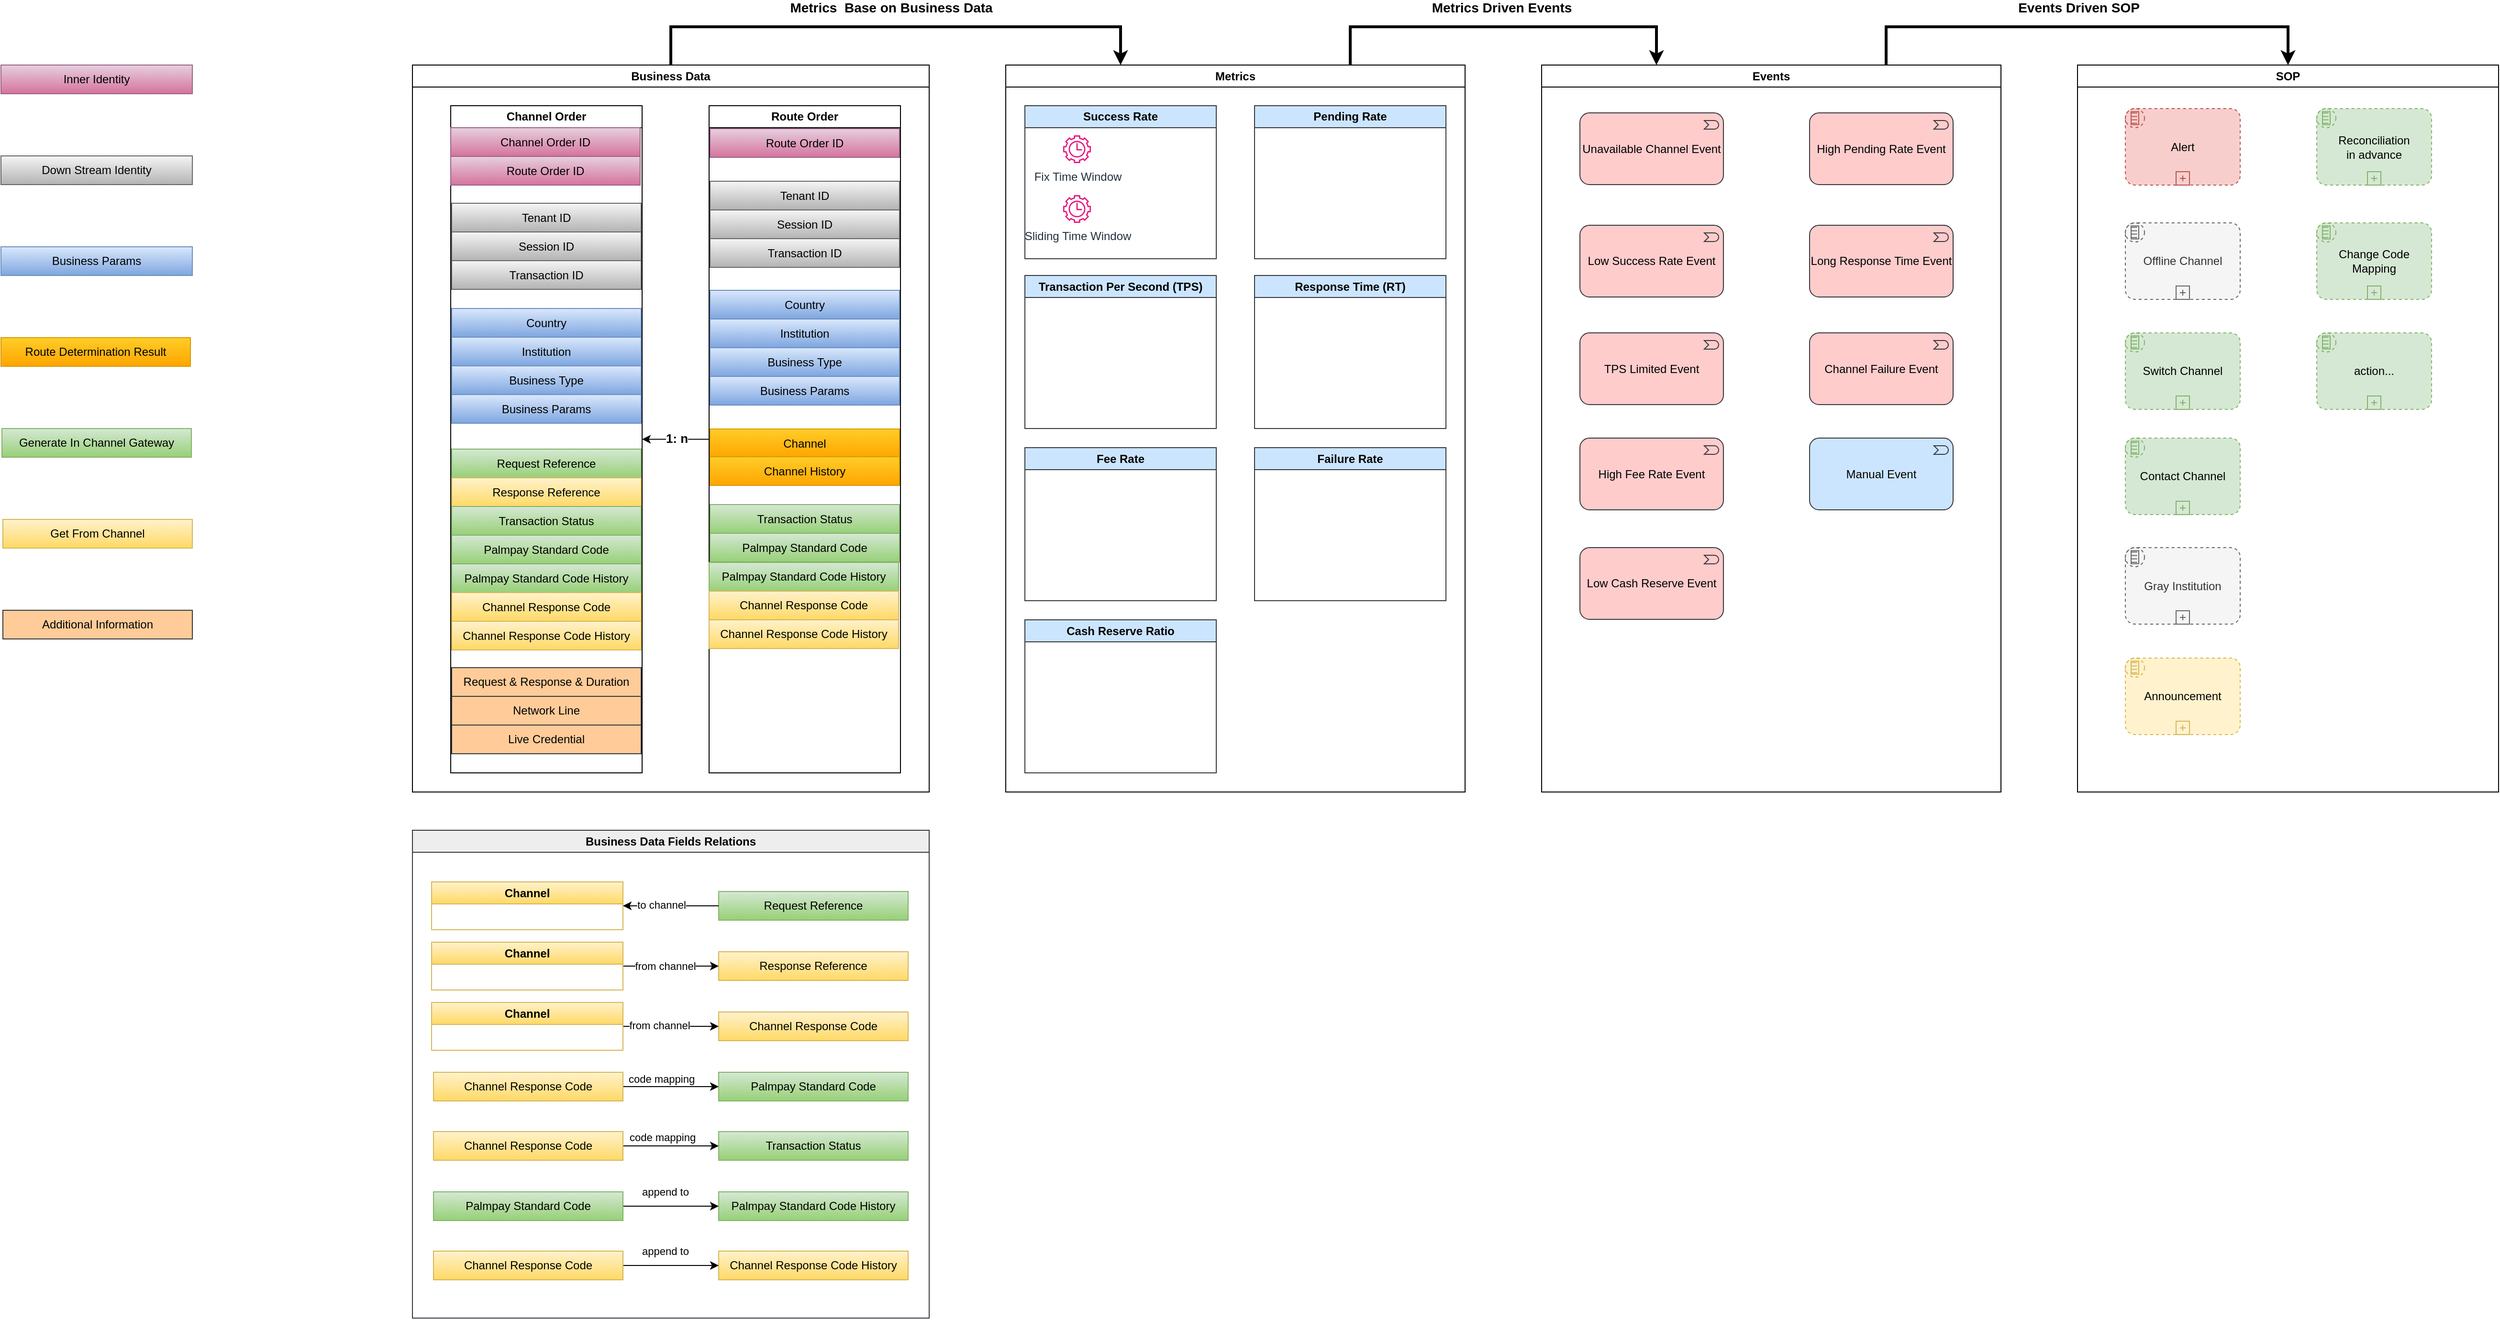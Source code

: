 <mxfile version="22.1.7" type="github">
  <diagram name="Page-1" id="mMLUF2c-9hiYjJC7ud2A">
    <mxGraphModel dx="3447" dy="988" grid="1" gridSize="10" guides="1" tooltips="1" connect="1" arrows="1" fold="1" page="1" pageScale="1" pageWidth="827" pageHeight="1169" math="0" shadow="0">
      <root>
        <mxCell id="0" />
        <mxCell id="1" parent="0" />
        <mxCell id="2wrgwD4EROoARU3xgVhD-43" value="Down Stream Identity" style="rounded=0;whiteSpace=wrap;html=1;fillColor=#f5f5f5;gradientColor=#b3b3b3;strokeColor=#666666;" vertex="1" parent="1">
          <mxGeometry x="-1010" y="175" width="200" height="30" as="geometry" />
        </mxCell>
        <mxCell id="2wrgwD4EROoARU3xgVhD-44" value="Inner Identity" style="rounded=0;whiteSpace=wrap;html=1;fillColor=#e6d0de;gradientColor=#d5739d;strokeColor=#996185;" vertex="1" parent="1">
          <mxGeometry x="-1010" y="80" width="200" height="30" as="geometry" />
        </mxCell>
        <mxCell id="2wrgwD4EROoARU3xgVhD-45" value="Business Params" style="rounded=0;whiteSpace=wrap;html=1;fillColor=#dae8fc;gradientColor=#7ea6e0;strokeColor=#6c8ebf;" vertex="1" parent="1">
          <mxGeometry x="-1010" y="270" width="200" height="30" as="geometry" />
        </mxCell>
        <mxCell id="2wrgwD4EROoARU3xgVhD-93" style="edgeStyle=orthogonalEdgeStyle;rounded=0;orthogonalLoop=1;jettySize=auto;html=1;entryX=0.25;entryY=0;entryDx=0;entryDy=0;exitX=0.5;exitY=0;exitDx=0;exitDy=0;strokeWidth=3;" edge="1" parent="1" source="2wrgwD4EROoARU3xgVhD-46" target="2wrgwD4EROoARU3xgVhD-91">
          <mxGeometry relative="1" as="geometry">
            <Array as="points">
              <mxPoint x="-310" y="40" />
              <mxPoint x="160" y="40" />
            </Array>
          </mxGeometry>
        </mxCell>
        <mxCell id="2wrgwD4EROoARU3xgVhD-95" value="Metrics&amp;nbsp; Base on Business Data" style="edgeLabel;html=1;align=center;verticalAlign=middle;resizable=0;points=[];fontStyle=1;fontSize=14;" vertex="1" connectable="0" parent="2wrgwD4EROoARU3xgVhD-93">
          <mxGeometry x="-0.052" y="3" relative="1" as="geometry">
            <mxPoint x="9" y="-17" as="offset" />
          </mxGeometry>
        </mxCell>
        <mxCell id="2wrgwD4EROoARU3xgVhD-46" value="Business Data" style="swimlane;whiteSpace=wrap;html=1;" vertex="1" parent="1">
          <mxGeometry x="-580" y="80" width="540" height="760" as="geometry" />
        </mxCell>
        <mxCell id="2wrgwD4EROoARU3xgVhD-4" value="Route Order" style="swimlane;whiteSpace=wrap;html=1;" vertex="1" parent="2wrgwD4EROoARU3xgVhD-46">
          <mxGeometry x="310" y="42.5" width="200" height="697.5" as="geometry" />
        </mxCell>
        <mxCell id="2wrgwD4EROoARU3xgVhD-20" value="Palmpay Standard Code History" style="rounded=0;whiteSpace=wrap;html=1;fillColor=#d5e8d4;gradientColor=#97d077;strokeColor=#82b366;" vertex="1" parent="2wrgwD4EROoARU3xgVhD-4">
          <mxGeometry y="477.5" width="198" height="30" as="geometry" />
        </mxCell>
        <mxCell id="2wrgwD4EROoARU3xgVhD-17" value="Channel Response Code" style="rounded=0;whiteSpace=wrap;html=1;fillColor=#fff2cc;gradientColor=#ffd966;strokeColor=#d6b656;" vertex="1" parent="2wrgwD4EROoARU3xgVhD-4">
          <mxGeometry y="507.5" width="198" height="30" as="geometry" />
        </mxCell>
        <mxCell id="2wrgwD4EROoARU3xgVhD-21" value="Channel Response Code History" style="rounded=0;whiteSpace=wrap;html=1;fillColor=#fff2cc;gradientColor=#ffd966;strokeColor=#d6b656;" vertex="1" parent="2wrgwD4EROoARU3xgVhD-4">
          <mxGeometry y="537.5" width="198" height="30" as="geometry" />
        </mxCell>
        <mxCell id="2wrgwD4EROoARU3xgVhD-37" value="Route Order ID" style="rounded=0;whiteSpace=wrap;html=1;fillColor=#e6d0de;gradientColor=#d5739d;strokeColor=#996185;" vertex="1" parent="2wrgwD4EROoARU3xgVhD-4">
          <mxGeometry x="1" y="24" width="198" height="30" as="geometry" />
        </mxCell>
        <mxCell id="2wrgwD4EROoARU3xgVhD-8" value="Tenant ID" style="rounded=0;whiteSpace=wrap;html=1;fillColor=#f5f5f5;gradientColor=#b3b3b3;strokeColor=#666666;" vertex="1" parent="2wrgwD4EROoARU3xgVhD-4">
          <mxGeometry x="1" y="79" width="198" height="30" as="geometry" />
        </mxCell>
        <mxCell id="2wrgwD4EROoARU3xgVhD-9" value="Session ID" style="rounded=0;whiteSpace=wrap;html=1;fillColor=#f5f5f5;gradientColor=#b3b3b3;strokeColor=#666666;" vertex="1" parent="2wrgwD4EROoARU3xgVhD-4">
          <mxGeometry x="1" y="109" width="198" height="30" as="geometry" />
        </mxCell>
        <mxCell id="2wrgwD4EROoARU3xgVhD-12" value="Transaction ID" style="rounded=0;whiteSpace=wrap;html=1;fillColor=#f5f5f5;gradientColor=#b3b3b3;strokeColor=#666666;" vertex="1" parent="2wrgwD4EROoARU3xgVhD-4">
          <mxGeometry x="1" y="139" width="198" height="30" as="geometry" />
        </mxCell>
        <mxCell id="2wrgwD4EROoARU3xgVhD-10" value="Country" style="rounded=0;whiteSpace=wrap;html=1;fillColor=#dae8fc;gradientColor=#7ea6e0;strokeColor=#6c8ebf;" vertex="1" parent="2wrgwD4EROoARU3xgVhD-4">
          <mxGeometry x="1" y="193" width="198" height="30" as="geometry" />
        </mxCell>
        <mxCell id="2wrgwD4EROoARU3xgVhD-11" value="Institution" style="rounded=0;whiteSpace=wrap;html=1;fillColor=#dae8fc;gradientColor=#7ea6e0;strokeColor=#6c8ebf;" vertex="1" parent="2wrgwD4EROoARU3xgVhD-4">
          <mxGeometry x="1" y="223" width="198" height="30" as="geometry" />
        </mxCell>
        <mxCell id="2wrgwD4EROoARU3xgVhD-13" value="Business Type" style="rounded=0;whiteSpace=wrap;html=1;fillColor=#dae8fc;gradientColor=#7ea6e0;strokeColor=#6c8ebf;" vertex="1" parent="2wrgwD4EROoARU3xgVhD-4">
          <mxGeometry x="1" y="253" width="198" height="30" as="geometry" />
        </mxCell>
        <mxCell id="2wrgwD4EROoARU3xgVhD-28" value="Business Params" style="rounded=0;whiteSpace=wrap;html=1;fillColor=#dae8fc;gradientColor=#7ea6e0;strokeColor=#6c8ebf;" vertex="1" parent="2wrgwD4EROoARU3xgVhD-4">
          <mxGeometry x="1" y="283" width="198" height="30" as="geometry" />
        </mxCell>
        <mxCell id="2wrgwD4EROoARU3xgVhD-14" value="Channel" style="rounded=0;whiteSpace=wrap;html=1;fillColor=#ffcd28;gradientColor=#ffa500;strokeColor=#d79b00;" vertex="1" parent="2wrgwD4EROoARU3xgVhD-4">
          <mxGeometry x="1" y="338" width="198" height="30" as="geometry" />
        </mxCell>
        <mxCell id="2wrgwD4EROoARU3xgVhD-18" value="Channel History" style="rounded=0;whiteSpace=wrap;html=1;fillColor=#ffcd28;gradientColor=#ffa500;strokeColor=#d79b00;" vertex="1" parent="2wrgwD4EROoARU3xgVhD-4">
          <mxGeometry x="1" y="367" width="198" height="30" as="geometry" />
        </mxCell>
        <mxCell id="2wrgwD4EROoARU3xgVhD-15" value="Transaction Status" style="rounded=0;whiteSpace=wrap;html=1;fillColor=#d5e8d4;gradientColor=#97d077;strokeColor=#82b366;" vertex="1" parent="2wrgwD4EROoARU3xgVhD-4">
          <mxGeometry x="1" y="417" width="198" height="30" as="geometry" />
        </mxCell>
        <mxCell id="2wrgwD4EROoARU3xgVhD-16" value="Palmpay Standard Code" style="rounded=0;whiteSpace=wrap;html=1;fillColor=#d5e8d4;gradientColor=#97d077;strokeColor=#82b366;" vertex="1" parent="2wrgwD4EROoARU3xgVhD-4">
          <mxGeometry x="1" y="447" width="198" height="30" as="geometry" />
        </mxCell>
        <mxCell id="2wrgwD4EROoARU3xgVhD-5" value="Channel Order" style="swimlane;whiteSpace=wrap;html=1;" vertex="1" parent="2wrgwD4EROoARU3xgVhD-46">
          <mxGeometry x="40" y="42.5" width="200" height="697.5" as="geometry" />
        </mxCell>
        <mxCell id="2wrgwD4EROoARU3xgVhD-38" value="Channel Order ID" style="rounded=0;whiteSpace=wrap;html=1;fillColor=#e6d0de;gradientColor=#d5739d;strokeColor=#996185;" vertex="1" parent="2wrgwD4EROoARU3xgVhD-5">
          <mxGeometry y="23" width="198" height="30" as="geometry" />
        </mxCell>
        <mxCell id="2wrgwD4EROoARU3xgVhD-40" value="Route Order ID" style="rounded=0;whiteSpace=wrap;html=1;fillColor=#e6d0de;gradientColor=#d5739d;strokeColor=#996185;" vertex="1" parent="2wrgwD4EROoARU3xgVhD-5">
          <mxGeometry y="53" width="198" height="30" as="geometry" />
        </mxCell>
        <mxCell id="2wrgwD4EROoARU3xgVhD-22" value="Tenant ID" style="rounded=0;whiteSpace=wrap;html=1;fillColor=#f5f5f5;gradientColor=#b3b3b3;strokeColor=#666666;" vertex="1" parent="2wrgwD4EROoARU3xgVhD-5">
          <mxGeometry x="1" y="102" width="198" height="30" as="geometry" />
        </mxCell>
        <mxCell id="2wrgwD4EROoARU3xgVhD-23" value="Session ID" style="rounded=0;whiteSpace=wrap;html=1;fillColor=#f5f5f5;gradientColor=#b3b3b3;strokeColor=#666666;" vertex="1" parent="2wrgwD4EROoARU3xgVhD-5">
          <mxGeometry x="1" y="132" width="198" height="30" as="geometry" />
        </mxCell>
        <mxCell id="2wrgwD4EROoARU3xgVhD-26" value="Transaction ID" style="rounded=0;whiteSpace=wrap;html=1;fillColor=#f5f5f5;gradientColor=#b3b3b3;strokeColor=#666666;" vertex="1" parent="2wrgwD4EROoARU3xgVhD-5">
          <mxGeometry x="1" y="162" width="198" height="30" as="geometry" />
        </mxCell>
        <mxCell id="2wrgwD4EROoARU3xgVhD-24" value="Country" style="rounded=0;whiteSpace=wrap;html=1;fillColor=#dae8fc;gradientColor=#7ea6e0;strokeColor=#6c8ebf;" vertex="1" parent="2wrgwD4EROoARU3xgVhD-5">
          <mxGeometry x="1" y="212" width="198" height="30" as="geometry" />
        </mxCell>
        <mxCell id="2wrgwD4EROoARU3xgVhD-25" value="Institution" style="rounded=0;whiteSpace=wrap;html=1;fillColor=#dae8fc;gradientColor=#7ea6e0;strokeColor=#6c8ebf;" vertex="1" parent="2wrgwD4EROoARU3xgVhD-5">
          <mxGeometry x="1" y="242" width="198" height="30" as="geometry" />
        </mxCell>
        <mxCell id="2wrgwD4EROoARU3xgVhD-27" value="Business Type" style="rounded=0;whiteSpace=wrap;html=1;fillColor=#dae8fc;gradientColor=#7ea6e0;strokeColor=#6c8ebf;" vertex="1" parent="2wrgwD4EROoARU3xgVhD-5">
          <mxGeometry x="1" y="272" width="198" height="30" as="geometry" />
        </mxCell>
        <mxCell id="2wrgwD4EROoARU3xgVhD-36" value="Business Params" style="rounded=0;whiteSpace=wrap;html=1;fillColor=#dae8fc;gradientColor=#7ea6e0;strokeColor=#6c8ebf;" vertex="1" parent="2wrgwD4EROoARU3xgVhD-5">
          <mxGeometry x="1" y="302" width="198" height="30" as="geometry" />
        </mxCell>
        <mxCell id="2wrgwD4EROoARU3xgVhD-41" value="Request Reference" style="rounded=0;whiteSpace=wrap;html=1;fillColor=#d5e8d4;gradientColor=#97d077;strokeColor=#82b366;" vertex="1" parent="2wrgwD4EROoARU3xgVhD-5">
          <mxGeometry x="1" y="359" width="198" height="30" as="geometry" />
        </mxCell>
        <mxCell id="2wrgwD4EROoARU3xgVhD-42" value="Response Reference" style="rounded=0;whiteSpace=wrap;html=1;fillColor=#fff2cc;gradientColor=#ffd966;strokeColor=#d6b656;" vertex="1" parent="2wrgwD4EROoARU3xgVhD-5">
          <mxGeometry x="1" y="389" width="198" height="30" as="geometry" />
        </mxCell>
        <mxCell id="2wrgwD4EROoARU3xgVhD-32" value="Transaction Status" style="rounded=0;whiteSpace=wrap;html=1;fillColor=#d5e8d4;gradientColor=#97d077;strokeColor=#82b366;" vertex="1" parent="2wrgwD4EROoARU3xgVhD-5">
          <mxGeometry x="1" y="419" width="198" height="30" as="geometry" />
        </mxCell>
        <mxCell id="2wrgwD4EROoARU3xgVhD-33" value="Palmpay Standard Code" style="rounded=0;whiteSpace=wrap;html=1;fillColor=#d5e8d4;gradientColor=#97d077;strokeColor=#82b366;" vertex="1" parent="2wrgwD4EROoARU3xgVhD-5">
          <mxGeometry x="1" y="449" width="198" height="30" as="geometry" />
        </mxCell>
        <mxCell id="2wrgwD4EROoARU3xgVhD-87" value="Palmpay Standard Code History" style="rounded=0;whiteSpace=wrap;html=1;fillColor=#d5e8d4;gradientColor=#97d077;strokeColor=#82b366;" vertex="1" parent="2wrgwD4EROoARU3xgVhD-5">
          <mxGeometry x="1" y="479" width="198" height="30" as="geometry" />
        </mxCell>
        <mxCell id="2wrgwD4EROoARU3xgVhD-34" value="Channel Response Code" style="rounded=0;whiteSpace=wrap;html=1;fillColor=#fff2cc;gradientColor=#ffd966;strokeColor=#d6b656;" vertex="1" parent="2wrgwD4EROoARU3xgVhD-5">
          <mxGeometry x="1" y="509" width="198" height="30" as="geometry" />
        </mxCell>
        <mxCell id="2wrgwD4EROoARU3xgVhD-31" value="Channel Response Code History" style="rounded=0;whiteSpace=wrap;html=1;fillColor=#fff2cc;gradientColor=#ffd966;strokeColor=#d6b656;" vertex="1" parent="2wrgwD4EROoARU3xgVhD-5">
          <mxGeometry x="1" y="539" width="198" height="30" as="geometry" />
        </mxCell>
        <mxCell id="2wrgwD4EROoARU3xgVhD-118" value="Request &amp;amp; Response &amp;amp; Duration" style="rounded=0;whiteSpace=wrap;html=1;fillColor=#ffcc99;strokeColor=#36393d;" vertex="1" parent="2wrgwD4EROoARU3xgVhD-5">
          <mxGeometry x="1" y="587.5" width="198" height="30" as="geometry" />
        </mxCell>
        <mxCell id="2wrgwD4EROoARU3xgVhD-119" value="Network Line" style="rounded=0;whiteSpace=wrap;html=1;fillColor=#ffcc99;strokeColor=#36393d;" vertex="1" parent="2wrgwD4EROoARU3xgVhD-5">
          <mxGeometry x="1" y="617.5" width="198" height="30" as="geometry" />
        </mxCell>
        <mxCell id="2wrgwD4EROoARU3xgVhD-139" value="Live Credential" style="rounded=0;whiteSpace=wrap;html=1;fillColor=#ffcc99;strokeColor=#36393d;" vertex="1" parent="2wrgwD4EROoARU3xgVhD-5">
          <mxGeometry x="1" y="647.5" width="198" height="30" as="geometry" />
        </mxCell>
        <mxCell id="2wrgwD4EROoARU3xgVhD-6" style="edgeStyle=orthogonalEdgeStyle;rounded=0;orthogonalLoop=1;jettySize=auto;html=1;entryX=1;entryY=0.5;entryDx=0;entryDy=0;" edge="1" parent="2wrgwD4EROoARU3xgVhD-46" source="2wrgwD4EROoARU3xgVhD-4" target="2wrgwD4EROoARU3xgVhD-5">
          <mxGeometry relative="1" as="geometry" />
        </mxCell>
        <mxCell id="2wrgwD4EROoARU3xgVhD-7" value="1: n" style="edgeLabel;html=1;align=center;verticalAlign=middle;resizable=0;points=[];fontStyle=1;fontSize=13;" vertex="1" connectable="0" parent="2wrgwD4EROoARU3xgVhD-6">
          <mxGeometry x="-0.032" y="-2" relative="1" as="geometry">
            <mxPoint as="offset" />
          </mxGeometry>
        </mxCell>
        <mxCell id="2wrgwD4EROoARU3xgVhD-85" value="Business Data Fields Relations" style="swimlane;whiteSpace=wrap;html=1;fillColor=#eeeeee;strokeColor=#36393d;" vertex="1" parent="1">
          <mxGeometry x="-580" y="880" width="540" height="510" as="geometry" />
        </mxCell>
        <mxCell id="2wrgwD4EROoARU3xgVhD-53" value="Palmpay Standard Code History" style="rounded=0;whiteSpace=wrap;html=1;fillColor=#d5e8d4;gradientColor=#97d077;strokeColor=#82b366;" vertex="1" parent="2wrgwD4EROoARU3xgVhD-85">
          <mxGeometry x="320" y="378" width="198" height="30" as="geometry" />
        </mxCell>
        <mxCell id="2wrgwD4EROoARU3xgVhD-55" value="Channel Response Code History" style="rounded=0;whiteSpace=wrap;html=1;fillColor=#fff2cc;gradientColor=#ffd966;strokeColor=#d6b656;" vertex="1" parent="2wrgwD4EROoARU3xgVhD-85">
          <mxGeometry x="320" y="440" width="198" height="30" as="geometry" />
        </mxCell>
        <mxCell id="2wrgwD4EROoARU3xgVhD-56" value="Transaction Status" style="rounded=0;whiteSpace=wrap;html=1;fillColor=#d5e8d4;gradientColor=#97d077;strokeColor=#82b366;" vertex="1" parent="2wrgwD4EROoARU3xgVhD-85">
          <mxGeometry x="320" y="315" width="198" height="30" as="geometry" />
        </mxCell>
        <mxCell id="2wrgwD4EROoARU3xgVhD-57" value="Palmpay Standard Code" style="rounded=0;whiteSpace=wrap;html=1;fillColor=#d5e8d4;gradientColor=#97d077;strokeColor=#82b366;" vertex="1" parent="2wrgwD4EROoARU3xgVhD-85">
          <mxGeometry x="320" y="253" width="198" height="30" as="geometry" />
        </mxCell>
        <mxCell id="2wrgwD4EROoARU3xgVhD-58" value="Channel Response Code" style="rounded=0;whiteSpace=wrap;html=1;fillColor=#fff2cc;gradientColor=#ffd966;strokeColor=#d6b656;" vertex="1" parent="2wrgwD4EROoARU3xgVhD-85">
          <mxGeometry x="320" y="190" width="198" height="30" as="geometry" />
        </mxCell>
        <mxCell id="2wrgwD4EROoARU3xgVhD-59" value="Request Reference" style="rounded=0;whiteSpace=wrap;html=1;fillColor=#d5e8d4;gradientColor=#97d077;strokeColor=#82b366;" vertex="1" parent="2wrgwD4EROoARU3xgVhD-85">
          <mxGeometry x="320" y="64" width="198" height="30" as="geometry" />
        </mxCell>
        <mxCell id="2wrgwD4EROoARU3xgVhD-60" value="Response Reference" style="rounded=0;whiteSpace=wrap;html=1;fillColor=#fff2cc;gradientColor=#ffd966;strokeColor=#d6b656;" vertex="1" parent="2wrgwD4EROoARU3xgVhD-85">
          <mxGeometry x="320" y="127" width="198" height="30" as="geometry" />
        </mxCell>
        <mxCell id="2wrgwD4EROoARU3xgVhD-61" value="Channel" style="swimlane;whiteSpace=wrap;html=1;fillColor=#fff2cc;gradientColor=#ffd966;strokeColor=#d6b656;" vertex="1" parent="2wrgwD4EROoARU3xgVhD-85">
          <mxGeometry x="20" y="54" width="200" height="50" as="geometry" />
        </mxCell>
        <mxCell id="2wrgwD4EROoARU3xgVhD-62" style="edgeStyle=orthogonalEdgeStyle;rounded=0;orthogonalLoop=1;jettySize=auto;html=1;entryX=1;entryY=0.5;entryDx=0;entryDy=0;" edge="1" parent="2wrgwD4EROoARU3xgVhD-85" source="2wrgwD4EROoARU3xgVhD-59" target="2wrgwD4EROoARU3xgVhD-61">
          <mxGeometry relative="1" as="geometry" />
        </mxCell>
        <mxCell id="2wrgwD4EROoARU3xgVhD-67" value="to channel" style="edgeLabel;html=1;align=center;verticalAlign=middle;resizable=0;points=[];" vertex="1" connectable="0" parent="2wrgwD4EROoARU3xgVhD-62">
          <mxGeometry x="0.199" y="-1" relative="1" as="geometry">
            <mxPoint as="offset" />
          </mxGeometry>
        </mxCell>
        <mxCell id="2wrgwD4EROoARU3xgVhD-64" style="edgeStyle=orthogonalEdgeStyle;rounded=0;orthogonalLoop=1;jettySize=auto;html=1;entryX=0;entryY=0.5;entryDx=0;entryDy=0;" edge="1" parent="2wrgwD4EROoARU3xgVhD-85" source="2wrgwD4EROoARU3xgVhD-63" target="2wrgwD4EROoARU3xgVhD-60">
          <mxGeometry relative="1" as="geometry" />
        </mxCell>
        <mxCell id="2wrgwD4EROoARU3xgVhD-68" value="from channel" style="edgeLabel;html=1;align=center;verticalAlign=middle;resizable=0;points=[];" vertex="1" connectable="0" parent="2wrgwD4EROoARU3xgVhD-64">
          <mxGeometry x="-0.221" y="-2" relative="1" as="geometry">
            <mxPoint x="5" y="-2" as="offset" />
          </mxGeometry>
        </mxCell>
        <mxCell id="2wrgwD4EROoARU3xgVhD-63" value="Channel" style="swimlane;whiteSpace=wrap;html=1;fillColor=#fff2cc;gradientColor=#ffd966;strokeColor=#d6b656;" vertex="1" parent="2wrgwD4EROoARU3xgVhD-85">
          <mxGeometry x="20" y="117" width="200" height="50" as="geometry" />
        </mxCell>
        <mxCell id="2wrgwD4EROoARU3xgVhD-66" style="edgeStyle=orthogonalEdgeStyle;rounded=0;orthogonalLoop=1;jettySize=auto;html=1;entryX=0;entryY=0.5;entryDx=0;entryDy=0;" edge="1" parent="2wrgwD4EROoARU3xgVhD-85" source="2wrgwD4EROoARU3xgVhD-65" target="2wrgwD4EROoARU3xgVhD-58">
          <mxGeometry relative="1" as="geometry" />
        </mxCell>
        <mxCell id="2wrgwD4EROoARU3xgVhD-72" value="from channel" style="edgeLabel;html=1;align=center;verticalAlign=middle;resizable=0;points=[];" vertex="1" connectable="0" parent="2wrgwD4EROoARU3xgVhD-66">
          <mxGeometry x="-0.243" y="1" relative="1" as="geometry">
            <mxPoint as="offset" />
          </mxGeometry>
        </mxCell>
        <mxCell id="2wrgwD4EROoARU3xgVhD-65" value="Channel" style="swimlane;whiteSpace=wrap;html=1;fillColor=#fff2cc;gradientColor=#ffd966;strokeColor=#d6b656;" vertex="1" parent="2wrgwD4EROoARU3xgVhD-85">
          <mxGeometry x="20" y="180" width="200" height="50" as="geometry" />
        </mxCell>
        <mxCell id="2wrgwD4EROoARU3xgVhD-70" style="edgeStyle=orthogonalEdgeStyle;rounded=0;orthogonalLoop=1;jettySize=auto;html=1;entryX=0;entryY=0.5;entryDx=0;entryDy=0;" edge="1" parent="2wrgwD4EROoARU3xgVhD-85" source="2wrgwD4EROoARU3xgVhD-69" target="2wrgwD4EROoARU3xgVhD-57">
          <mxGeometry relative="1" as="geometry" />
        </mxCell>
        <mxCell id="2wrgwD4EROoARU3xgVhD-71" value="code mapping" style="edgeLabel;html=1;align=center;verticalAlign=middle;resizable=0;points=[];" vertex="1" connectable="0" parent="2wrgwD4EROoARU3xgVhD-70">
          <mxGeometry x="-0.199" y="-1" relative="1" as="geometry">
            <mxPoint y="-9" as="offset" />
          </mxGeometry>
        </mxCell>
        <mxCell id="2wrgwD4EROoARU3xgVhD-69" value="Channel Response Code" style="rounded=0;whiteSpace=wrap;html=1;fillColor=#fff2cc;gradientColor=#ffd966;strokeColor=#d6b656;" vertex="1" parent="2wrgwD4EROoARU3xgVhD-85">
          <mxGeometry x="22" y="253" width="198" height="30" as="geometry" />
        </mxCell>
        <mxCell id="2wrgwD4EROoARU3xgVhD-74" style="edgeStyle=orthogonalEdgeStyle;rounded=0;orthogonalLoop=1;jettySize=auto;html=1;entryX=0;entryY=0.5;entryDx=0;entryDy=0;" edge="1" parent="2wrgwD4EROoARU3xgVhD-85" source="2wrgwD4EROoARU3xgVhD-73" target="2wrgwD4EROoARU3xgVhD-56">
          <mxGeometry relative="1" as="geometry" />
        </mxCell>
        <mxCell id="2wrgwD4EROoARU3xgVhD-75" value="code mapping" style="edgeLabel;html=1;align=center;verticalAlign=middle;resizable=0;points=[];" vertex="1" connectable="0" parent="2wrgwD4EROoARU3xgVhD-74">
          <mxGeometry x="-0.166" y="2" relative="1" as="geometry">
            <mxPoint x="-1" y="-7" as="offset" />
          </mxGeometry>
        </mxCell>
        <mxCell id="2wrgwD4EROoARU3xgVhD-73" value="Channel Response Code" style="rounded=0;whiteSpace=wrap;html=1;fillColor=#fff2cc;gradientColor=#ffd966;strokeColor=#d6b656;" vertex="1" parent="2wrgwD4EROoARU3xgVhD-85">
          <mxGeometry x="22" y="315" width="198" height="30" as="geometry" />
        </mxCell>
        <mxCell id="2wrgwD4EROoARU3xgVhD-77" style="edgeStyle=orthogonalEdgeStyle;rounded=0;orthogonalLoop=1;jettySize=auto;html=1;entryX=0;entryY=0.5;entryDx=0;entryDy=0;" edge="1" parent="2wrgwD4EROoARU3xgVhD-85" source="2wrgwD4EROoARU3xgVhD-76" target="2wrgwD4EROoARU3xgVhD-53">
          <mxGeometry relative="1" as="geometry" />
        </mxCell>
        <mxCell id="2wrgwD4EROoARU3xgVhD-78" value="append to" style="edgeLabel;html=1;align=center;verticalAlign=middle;resizable=0;points=[];" vertex="1" connectable="0" parent="2wrgwD4EROoARU3xgVhD-77">
          <mxGeometry x="-0.221" y="-1" relative="1" as="geometry">
            <mxPoint x="5" y="-16" as="offset" />
          </mxGeometry>
        </mxCell>
        <mxCell id="2wrgwD4EROoARU3xgVhD-76" value="Palmpay Standard Code" style="rounded=0;whiteSpace=wrap;html=1;fillColor=#d5e8d4;gradientColor=#97d077;strokeColor=#82b366;" vertex="1" parent="2wrgwD4EROoARU3xgVhD-85">
          <mxGeometry x="22" y="378" width="198" height="30" as="geometry" />
        </mxCell>
        <mxCell id="2wrgwD4EROoARU3xgVhD-83" style="edgeStyle=orthogonalEdgeStyle;rounded=0;orthogonalLoop=1;jettySize=auto;html=1;entryX=0;entryY=0.5;entryDx=0;entryDy=0;" edge="1" parent="2wrgwD4EROoARU3xgVhD-85" source="2wrgwD4EROoARU3xgVhD-82" target="2wrgwD4EROoARU3xgVhD-55">
          <mxGeometry relative="1" as="geometry" />
        </mxCell>
        <mxCell id="2wrgwD4EROoARU3xgVhD-84" value="append to" style="edgeLabel;html=1;align=center;verticalAlign=middle;resizable=0;points=[];" vertex="1" connectable="0" parent="2wrgwD4EROoARU3xgVhD-83">
          <mxGeometry x="-0.199" y="3" relative="1" as="geometry">
            <mxPoint x="4" y="-12" as="offset" />
          </mxGeometry>
        </mxCell>
        <mxCell id="2wrgwD4EROoARU3xgVhD-82" value="Channel Response Code" style="rounded=0;whiteSpace=wrap;html=1;fillColor=#fff2cc;gradientColor=#ffd966;strokeColor=#d6b656;" vertex="1" parent="2wrgwD4EROoARU3xgVhD-85">
          <mxGeometry x="22" y="440" width="198" height="30" as="geometry" />
        </mxCell>
        <mxCell id="2wrgwD4EROoARU3xgVhD-86" value="Route Determination Result" style="rounded=0;whiteSpace=wrap;html=1;fillColor=#ffcd28;gradientColor=#ffa500;strokeColor=#d79b00;" vertex="1" parent="1">
          <mxGeometry x="-1010" y="365" width="198" height="30" as="geometry" />
        </mxCell>
        <mxCell id="2wrgwD4EROoARU3xgVhD-89" value="Generate In Channel Gateway" style="rounded=0;whiteSpace=wrap;html=1;fillColor=#d5e8d4;gradientColor=#97d077;strokeColor=#82b366;" vertex="1" parent="1">
          <mxGeometry x="-1009" y="460" width="198" height="30" as="geometry" />
        </mxCell>
        <mxCell id="2wrgwD4EROoARU3xgVhD-90" value="Get From Channel" style="rounded=0;whiteSpace=wrap;html=1;fillColor=#fff2cc;gradientColor=#ffd966;strokeColor=#d6b656;" vertex="1" parent="1">
          <mxGeometry x="-1008" y="555" width="198" height="30" as="geometry" />
        </mxCell>
        <mxCell id="2wrgwD4EROoARU3xgVhD-94" style="edgeStyle=orthogonalEdgeStyle;rounded=0;orthogonalLoop=1;jettySize=auto;html=1;entryX=0.25;entryY=0;entryDx=0;entryDy=0;exitX=0.75;exitY=0;exitDx=0;exitDy=0;strokeWidth=3;" edge="1" parent="1" source="2wrgwD4EROoARU3xgVhD-91" target="2wrgwD4EROoARU3xgVhD-92">
          <mxGeometry relative="1" as="geometry">
            <Array as="points">
              <mxPoint x="400" y="40" />
              <mxPoint x="720" y="40" />
            </Array>
          </mxGeometry>
        </mxCell>
        <mxCell id="2wrgwD4EROoARU3xgVhD-96" value="Metrics Driven Events" style="edgeLabel;html=1;align=center;verticalAlign=middle;resizable=0;points=[];fontStyle=1;fontSize=14;" vertex="1" connectable="0" parent="2wrgwD4EROoARU3xgVhD-94">
          <mxGeometry x="-0.013" y="4" relative="1" as="geometry">
            <mxPoint y="-16" as="offset" />
          </mxGeometry>
        </mxCell>
        <mxCell id="2wrgwD4EROoARU3xgVhD-91" value="Metrics" style="swimlane;whiteSpace=wrap;html=1;" vertex="1" parent="1">
          <mxGeometry x="40" y="80" width="480" height="760" as="geometry" />
        </mxCell>
        <mxCell id="2wrgwD4EROoARU3xgVhD-97" value="Success Rate" style="swimlane;whiteSpace=wrap;html=1;fillColor=#cce5ff;strokeColor=#36393d;" vertex="1" parent="2wrgwD4EROoARU3xgVhD-91">
          <mxGeometry x="20" y="42.5" width="200" height="160" as="geometry" />
        </mxCell>
        <mxCell id="2wrgwD4EROoARU3xgVhD-174" value="Fix Time Window" style="sketch=0;outlineConnect=0;fontColor=#232F3E;gradientColor=none;fillColor=#E7157B;strokeColor=none;dashed=0;verticalLabelPosition=bottom;verticalAlign=top;align=center;html=1;fontSize=12;fontStyle=0;aspect=fixed;pointerEvents=1;shape=mxgraph.aws4.maintenance_windows;" vertex="1" parent="2wrgwD4EROoARU3xgVhD-97">
          <mxGeometry x="40" y="31" width="29" height="29" as="geometry" />
        </mxCell>
        <mxCell id="2wrgwD4EROoARU3xgVhD-175" value="Sliding Time Window" style="sketch=0;outlineConnect=0;fontColor=#232F3E;gradientColor=none;fillColor=#E7157B;strokeColor=none;dashed=0;verticalLabelPosition=bottom;verticalAlign=top;align=center;html=1;fontSize=12;fontStyle=0;aspect=fixed;pointerEvents=1;shape=mxgraph.aws4.maintenance_windows;" vertex="1" parent="2wrgwD4EROoARU3xgVhD-97">
          <mxGeometry x="40" y="93.5" width="29" height="29" as="geometry" />
        </mxCell>
        <mxCell id="2wrgwD4EROoARU3xgVhD-98" value="Pending Rate" style="swimlane;whiteSpace=wrap;html=1;fillColor=#cce5ff;strokeColor=#36393d;" vertex="1" parent="2wrgwD4EROoARU3xgVhD-91">
          <mxGeometry x="260" y="42.5" width="200" height="160" as="geometry" />
        </mxCell>
        <mxCell id="2wrgwD4EROoARU3xgVhD-99" value="Transaction Per Second (TPS)" style="swimlane;whiteSpace=wrap;html=1;fillColor=#cce5ff;strokeColor=#36393d;" vertex="1" parent="2wrgwD4EROoARU3xgVhD-91">
          <mxGeometry x="20" y="220" width="200" height="160" as="geometry" />
        </mxCell>
        <mxCell id="2wrgwD4EROoARU3xgVhD-100" value="Response Time (RT)" style="swimlane;whiteSpace=wrap;html=1;fillColor=#cce5ff;strokeColor=#36393d;" vertex="1" parent="2wrgwD4EROoARU3xgVhD-91">
          <mxGeometry x="260" y="220" width="200" height="160" as="geometry" />
        </mxCell>
        <mxCell id="2wrgwD4EROoARU3xgVhD-141" value="Fee Rate" style="swimlane;whiteSpace=wrap;html=1;fillColor=#cce5ff;strokeColor=#36393d;" vertex="1" parent="2wrgwD4EROoARU3xgVhD-91">
          <mxGeometry x="20" y="400" width="200" height="160" as="geometry" />
        </mxCell>
        <mxCell id="2wrgwD4EROoARU3xgVhD-142" value="Failure Rate" style="swimlane;whiteSpace=wrap;html=1;fillColor=#cce5ff;strokeColor=#36393d;" vertex="1" parent="2wrgwD4EROoARU3xgVhD-91">
          <mxGeometry x="260" y="400" width="200" height="160" as="geometry" />
        </mxCell>
        <mxCell id="2wrgwD4EROoARU3xgVhD-143" value="Cash Reserve Ratio" style="swimlane;whiteSpace=wrap;html=1;fillColor=#cce5ff;strokeColor=#36393d;" vertex="1" parent="2wrgwD4EROoARU3xgVhD-91">
          <mxGeometry x="20" y="580" width="200" height="160" as="geometry" />
        </mxCell>
        <mxCell id="2wrgwD4EROoARU3xgVhD-159" style="edgeStyle=orthogonalEdgeStyle;rounded=0;orthogonalLoop=1;jettySize=auto;html=1;entryX=0.5;entryY=0;entryDx=0;entryDy=0;exitX=0.75;exitY=0;exitDx=0;exitDy=0;strokeWidth=3;" edge="1" parent="1" source="2wrgwD4EROoARU3xgVhD-92" target="2wrgwD4EROoARU3xgVhD-147">
          <mxGeometry relative="1" as="geometry">
            <Array as="points">
              <mxPoint x="960" y="40" />
              <mxPoint x="1380" y="40" />
            </Array>
          </mxGeometry>
        </mxCell>
        <mxCell id="2wrgwD4EROoARU3xgVhD-176" value="Events Driven SOP" style="edgeLabel;html=1;align=center;verticalAlign=middle;resizable=0;points=[];fontStyle=1;fontSize=14;" vertex="1" connectable="0" parent="2wrgwD4EROoARU3xgVhD-159">
          <mxGeometry x="-0.098" y="3" relative="1" as="geometry">
            <mxPoint x="15" y="-17" as="offset" />
          </mxGeometry>
        </mxCell>
        <mxCell id="2wrgwD4EROoARU3xgVhD-92" value="Events" style="swimlane;whiteSpace=wrap;html=1;" vertex="1" parent="1">
          <mxGeometry x="600" y="80" width="480" height="760" as="geometry" />
        </mxCell>
        <mxCell id="2wrgwD4EROoARU3xgVhD-144" value="Unavailable Channel Event" style="html=1;outlineConnect=0;whiteSpace=wrap;fillColor=#ffcccc;shape=mxgraph.archimate3.application;appType=event;archiType=rounded;strokeColor=#36393d;" vertex="1" parent="2wrgwD4EROoARU3xgVhD-92">
          <mxGeometry x="40" y="50" width="150" height="75" as="geometry" />
        </mxCell>
        <mxCell id="2wrgwD4EROoARU3xgVhD-145" value="Low Success Rate Event" style="html=1;outlineConnect=0;whiteSpace=wrap;fillColor=#ffcccc;shape=mxgraph.archimate3.application;appType=event;archiType=rounded;strokeColor=#36393d;" vertex="1" parent="2wrgwD4EROoARU3xgVhD-92">
          <mxGeometry x="40" y="167.5" width="150" height="75" as="geometry" />
        </mxCell>
        <mxCell id="2wrgwD4EROoARU3xgVhD-146" value="High Pending Rate Event" style="html=1;outlineConnect=0;whiteSpace=wrap;fillColor=#ffcccc;shape=mxgraph.archimate3.application;appType=event;archiType=rounded;strokeColor=#36393d;" vertex="1" parent="2wrgwD4EROoARU3xgVhD-92">
          <mxGeometry x="280" y="50" width="150" height="75" as="geometry" />
        </mxCell>
        <mxCell id="2wrgwD4EROoARU3xgVhD-154" value="TPS Limited Event" style="html=1;outlineConnect=0;whiteSpace=wrap;fillColor=#ffcccc;shape=mxgraph.archimate3.application;appType=event;archiType=rounded;strokeColor=#36393d;" vertex="1" parent="2wrgwD4EROoARU3xgVhD-92">
          <mxGeometry x="40" y="280" width="150" height="75" as="geometry" />
        </mxCell>
        <mxCell id="2wrgwD4EROoARU3xgVhD-155" value="High Fee Rate Event" style="html=1;outlineConnect=0;whiteSpace=wrap;fillColor=#ffcccc;shape=mxgraph.archimate3.application;appType=event;archiType=rounded;strokeColor=#36393d;" vertex="1" parent="2wrgwD4EROoARU3xgVhD-92">
          <mxGeometry x="40" y="390" width="150" height="75" as="geometry" />
        </mxCell>
        <mxCell id="2wrgwD4EROoARU3xgVhD-156" value="Low Cash Reserve Event" style="html=1;outlineConnect=0;whiteSpace=wrap;fillColor=#ffcccc;shape=mxgraph.archimate3.application;appType=event;archiType=rounded;strokeColor=#36393d;" vertex="1" parent="2wrgwD4EROoARU3xgVhD-92">
          <mxGeometry x="40" y="504.5" width="150" height="75" as="geometry" />
        </mxCell>
        <mxCell id="2wrgwD4EROoARU3xgVhD-157" value="Long Response Time Event" style="html=1;outlineConnect=0;whiteSpace=wrap;fillColor=#ffcccc;shape=mxgraph.archimate3.application;appType=event;archiType=rounded;strokeColor=#36393d;" vertex="1" parent="2wrgwD4EROoARU3xgVhD-92">
          <mxGeometry x="280" y="167.5" width="150" height="75" as="geometry" />
        </mxCell>
        <mxCell id="2wrgwD4EROoARU3xgVhD-158" value="Channel Failure Event" style="html=1;outlineConnect=0;whiteSpace=wrap;fillColor=#ffcccc;shape=mxgraph.archimate3.application;appType=event;archiType=rounded;strokeColor=#36393d;" vertex="1" parent="2wrgwD4EROoARU3xgVhD-92">
          <mxGeometry x="280" y="280" width="150" height="75" as="geometry" />
        </mxCell>
        <mxCell id="2wrgwD4EROoARU3xgVhD-160" value="Manual Event" style="html=1;outlineConnect=0;whiteSpace=wrap;fillColor=#cce5ff;shape=mxgraph.archimate3.application;appType=event;archiType=rounded;strokeColor=#36393d;" vertex="1" parent="2wrgwD4EROoARU3xgVhD-92">
          <mxGeometry x="280" y="390" width="150" height="75" as="geometry" />
        </mxCell>
        <mxCell id="2wrgwD4EROoARU3xgVhD-140" value="Additional Information" style="rounded=0;whiteSpace=wrap;html=1;fillColor=#ffcc99;strokeColor=#36393d;" vertex="1" parent="1">
          <mxGeometry x="-1008" y="650" width="198" height="30" as="geometry" />
        </mxCell>
        <mxCell id="2wrgwD4EROoARU3xgVhD-147" value="SOP" style="swimlane;whiteSpace=wrap;html=1;" vertex="1" parent="1">
          <mxGeometry x="1160" y="80" width="440" height="760" as="geometry" />
        </mxCell>
        <mxCell id="2wrgwD4EROoARU3xgVhD-153" value="Alert" style="points=[[0.25,0,0],[0.5,0,0],[0.75,0,0],[1,0.25,0],[1,0.5,0],[1,0.75,0],[0.75,1,0],[0.5,1,0],[0.25,1,0],[0,0.75,0],[0,0.5,0],[0,0.25,0]];shape=mxgraph.bpmn.task;whiteSpace=wrap;rectStyle=rounded;size=10;html=1;container=1;expand=0;collapsible=0;taskMarker=abstract;bpmnShapeType=subprocess;isLoopSub=1;outline=eventNonint;symbol=conditional;fillColor=#f8cecc;strokeColor=#b85450;" vertex="1" parent="2wrgwD4EROoARU3xgVhD-147">
          <mxGeometry x="50" y="45.5" width="120" height="80" as="geometry" />
        </mxCell>
        <mxCell id="2wrgwD4EROoARU3xgVhD-161" value="Offline Channel" style="points=[[0.25,0,0],[0.5,0,0],[0.75,0,0],[1,0.25,0],[1,0.5,0],[1,0.75,0],[0.75,1,0],[0.5,1,0],[0.25,1,0],[0,0.75,0],[0,0.5,0],[0,0.25,0]];shape=mxgraph.bpmn.task;whiteSpace=wrap;rectStyle=rounded;size=10;html=1;container=1;expand=0;collapsible=0;taskMarker=abstract;bpmnShapeType=subprocess;isLoopSub=1;outline=eventNonint;symbol=conditional;strokeColor=#666666;fillColor=#f5f5f5;fontColor=#333333;" vertex="1" parent="2wrgwD4EROoARU3xgVhD-147">
          <mxGeometry x="50" y="165" width="120" height="80" as="geometry" />
        </mxCell>
        <mxCell id="2wrgwD4EROoARU3xgVhD-167" value="Switch Channel" style="points=[[0.25,0,0],[0.5,0,0],[0.75,0,0],[1,0.25,0],[1,0.5,0],[1,0.75,0],[0.75,1,0],[0.5,1,0],[0.25,1,0],[0,0.75,0],[0,0.5,0],[0,0.25,0]];shape=mxgraph.bpmn.task;whiteSpace=wrap;rectStyle=rounded;size=10;html=1;container=1;expand=0;collapsible=0;taskMarker=abstract;bpmnShapeType=subprocess;isLoopSub=1;outline=eventNonint;symbol=conditional;strokeColor=#82b366;fillColor=#d5e8d4;" vertex="1" parent="2wrgwD4EROoARU3xgVhD-147">
          <mxGeometry x="50" y="280" width="120" height="80" as="geometry" />
        </mxCell>
        <mxCell id="2wrgwD4EROoARU3xgVhD-168" value="Contact Channel" style="points=[[0.25,0,0],[0.5,0,0],[0.75,0,0],[1,0.25,0],[1,0.5,0],[1,0.75,0],[0.75,1,0],[0.5,1,0],[0.25,1,0],[0,0.75,0],[0,0.5,0],[0,0.25,0]];shape=mxgraph.bpmn.task;whiteSpace=wrap;rectStyle=rounded;size=10;html=1;container=1;expand=0;collapsible=0;taskMarker=abstract;bpmnShapeType=subprocess;isLoopSub=1;outline=eventNonint;symbol=conditional;strokeColor=#82b366;fillColor=#d5e8d4;" vertex="1" parent="2wrgwD4EROoARU3xgVhD-147">
          <mxGeometry x="50" y="390" width="120" height="80" as="geometry" />
        </mxCell>
        <mxCell id="2wrgwD4EROoARU3xgVhD-169" value="Gray Institution" style="points=[[0.25,0,0],[0.5,0,0],[0.75,0,0],[1,0.25,0],[1,0.5,0],[1,0.75,0],[0.75,1,0],[0.5,1,0],[0.25,1,0],[0,0.75,0],[0,0.5,0],[0,0.25,0]];shape=mxgraph.bpmn.task;whiteSpace=wrap;rectStyle=rounded;size=10;html=1;container=1;expand=0;collapsible=0;taskMarker=abstract;bpmnShapeType=subprocess;isLoopSub=1;outline=eventNonint;symbol=conditional;strokeColor=#666666;fillColor=#f5f5f5;fontColor=#333333;" vertex="1" parent="2wrgwD4EROoARU3xgVhD-147">
          <mxGeometry x="50" y="504.5" width="120" height="80" as="geometry" />
        </mxCell>
        <mxCell id="2wrgwD4EROoARU3xgVhD-170" value="Announcement" style="points=[[0.25,0,0],[0.5,0,0],[0.75,0,0],[1,0.25,0],[1,0.5,0],[1,0.75,0],[0.75,1,0],[0.5,1,0],[0.25,1,0],[0,0.75,0],[0,0.5,0],[0,0.25,0]];shape=mxgraph.bpmn.task;whiteSpace=wrap;rectStyle=rounded;size=10;html=1;container=1;expand=0;collapsible=0;taskMarker=abstract;bpmnShapeType=subprocess;isLoopSub=1;outline=eventNonint;symbol=conditional;strokeColor=#d6b656;fillColor=#fff2cc;" vertex="1" parent="2wrgwD4EROoARU3xgVhD-147">
          <mxGeometry x="50" y="620" width="120" height="80" as="geometry" />
        </mxCell>
        <mxCell id="2wrgwD4EROoARU3xgVhD-171" value="Reconciliation&lt;br&gt;in advance" style="points=[[0.25,0,0],[0.5,0,0],[0.75,0,0],[1,0.25,0],[1,0.5,0],[1,0.75,0],[0.75,1,0],[0.5,1,0],[0.25,1,0],[0,0.75,0],[0,0.5,0],[0,0.25,0]];shape=mxgraph.bpmn.task;whiteSpace=wrap;rectStyle=rounded;size=10;html=1;container=1;expand=0;collapsible=0;taskMarker=abstract;bpmnShapeType=subprocess;isLoopSub=1;outline=eventNonint;symbol=conditional;strokeColor=#82b366;fillColor=#d5e8d4;" vertex="1" parent="2wrgwD4EROoARU3xgVhD-147">
          <mxGeometry x="250" y="45.5" width="120" height="80" as="geometry" />
        </mxCell>
        <mxCell id="2wrgwD4EROoARU3xgVhD-172" value="Change Code Mapping" style="points=[[0.25,0,0],[0.5,0,0],[0.75,0,0],[1,0.25,0],[1,0.5,0],[1,0.75,0],[0.75,1,0],[0.5,1,0],[0.25,1,0],[0,0.75,0],[0,0.5,0],[0,0.25,0]];shape=mxgraph.bpmn.task;whiteSpace=wrap;rectStyle=rounded;size=10;html=1;container=1;expand=0;collapsible=0;taskMarker=abstract;bpmnShapeType=subprocess;isLoopSub=1;outline=eventNonint;symbol=conditional;strokeColor=#82b366;fillColor=#d5e8d4;" vertex="1" parent="2wrgwD4EROoARU3xgVhD-147">
          <mxGeometry x="250" y="165" width="120" height="80" as="geometry" />
        </mxCell>
        <mxCell id="2wrgwD4EROoARU3xgVhD-173" value="action..." style="points=[[0.25,0,0],[0.5,0,0],[0.75,0,0],[1,0.25,0],[1,0.5,0],[1,0.75,0],[0.75,1,0],[0.5,1,0],[0.25,1,0],[0,0.75,0],[0,0.5,0],[0,0.25,0]];shape=mxgraph.bpmn.task;whiteSpace=wrap;rectStyle=rounded;size=10;html=1;container=1;expand=0;collapsible=0;taskMarker=abstract;bpmnShapeType=subprocess;isLoopSub=1;outline=eventNonint;symbol=conditional;strokeColor=#82b366;fillColor=#d5e8d4;" vertex="1" parent="2wrgwD4EROoARU3xgVhD-147">
          <mxGeometry x="250" y="280" width="120" height="80" as="geometry" />
        </mxCell>
      </root>
    </mxGraphModel>
  </diagram>
</mxfile>
